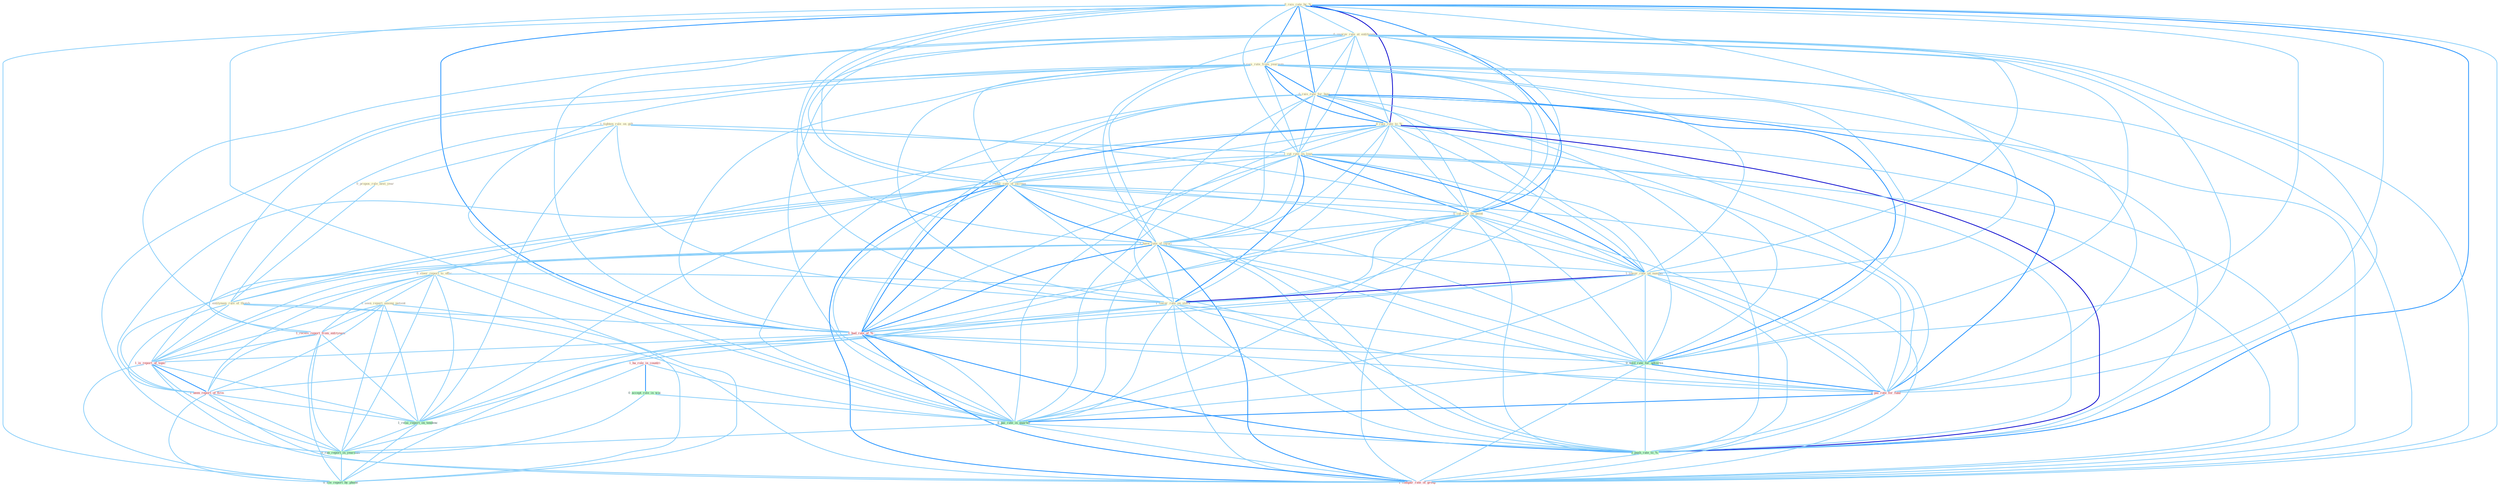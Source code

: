Graph G{ 
    node
    [shape=polygon,style=filled,width=.5,height=.06,color="#BDFCC9",fixedsize=true,fontsize=4,
    fontcolor="#2f4f4f"];
    {node
    [color="#ffffe0", fontcolor="#8b7d6b"] "0_rais_rate_by_% " "1_tighten_rule_on_gift " "0_improv_rate_at_entitynam " "0_rais_rate_from_yearnum " "0_rais_rate_for_busi " "0_rais_rate_to_% " "1_cut_rate_on_loan " "0_steer_report_to_offic " "1_reduc_rate_of_increas " "0_propos_rule_next_year " "0_cut_rate_by_point " "1_have_rate_of_injuri " "1_entitynam_rule_of_thumb " "1_lower_rate_on_number " "0_seen_report_among_patient " "1_lower_rate_on_stock "}
{node [color="#fff0f5", fontcolor="#b22222"] "1_had_rate_of_% " "1_ha_role_in_countri " "1_receiv_report_from_entitynam " "1_is_report_of_topic " "1_been_report_of_firm " "1_pai_rate_for_fund " "1_compar_rate_of_group "}
edge [color="#B0E2FF"];

	"0_rais_rate_by_% " -- "0_improv_rate_at_entitynam " [w="1", color="#87cefa" ];
	"0_rais_rate_by_% " -- "0_rais_rate_from_yearnum " [w="2", color="#1e90ff" , len=0.8];
	"0_rais_rate_by_% " -- "0_rais_rate_for_busi " [w="2", color="#1e90ff" , len=0.8];
	"0_rais_rate_by_% " -- "0_rais_rate_to_% " [w="3", color="#0000cd" , len=0.6];
	"0_rais_rate_by_% " -- "1_cut_rate_on_loan " [w="1", color="#87cefa" ];
	"0_rais_rate_by_% " -- "1_reduc_rate_of_increas " [w="1", color="#87cefa" ];
	"0_rais_rate_by_% " -- "0_cut_rate_by_point " [w="2", color="#1e90ff" , len=0.8];
	"0_rais_rate_by_% " -- "1_have_rate_of_injuri " [w="1", color="#87cefa" ];
	"0_rais_rate_by_% " -- "1_lower_rate_on_number " [w="1", color="#87cefa" ];
	"0_rais_rate_by_% " -- "1_lower_rate_on_stock " [w="1", color="#87cefa" ];
	"0_rais_rate_by_% " -- "1_had_rate_of_% " [w="2", color="#1e90ff" , len=0.8];
	"0_rais_rate_by_% " -- "0_hold_rate_for_advertis " [w="1", color="#87cefa" ];
	"0_rais_rate_by_% " -- "1_pai_rate_for_fund " [w="1", color="#87cefa" ];
	"0_rais_rate_by_% " -- "0_pai_rate_in_quarter " [w="1", color="#87cefa" ];
	"0_rais_rate_by_% " -- "0_push_rate_to_% " [w="2", color="#1e90ff" , len=0.8];
	"0_rais_rate_by_% " -- "0_file_report_by_phone " [w="1", color="#87cefa" ];
	"0_rais_rate_by_% " -- "1_compar_rate_of_group " [w="1", color="#87cefa" ];
	"1_tighten_rule_on_gift " -- "1_cut_rate_on_loan " [w="1", color="#87cefa" ];
	"1_tighten_rule_on_gift " -- "0_propos_rule_next_year " [w="1", color="#87cefa" ];
	"1_tighten_rule_on_gift " -- "1_entitynam_rule_of_thumb " [w="1", color="#87cefa" ];
	"1_tighten_rule_on_gift " -- "1_lower_rate_on_number " [w="1", color="#87cefa" ];
	"1_tighten_rule_on_gift " -- "1_lower_rate_on_stock " [w="1", color="#87cefa" ];
	"1_tighten_rule_on_gift " -- "1_relai_report_on_tendenc " [w="1", color="#87cefa" ];
	"0_improv_rate_at_entitynam " -- "0_rais_rate_from_yearnum " [w="1", color="#87cefa" ];
	"0_improv_rate_at_entitynam " -- "0_rais_rate_for_busi " [w="1", color="#87cefa" ];
	"0_improv_rate_at_entitynam " -- "0_rais_rate_to_% " [w="1", color="#87cefa" ];
	"0_improv_rate_at_entitynam " -- "1_cut_rate_on_loan " [w="1", color="#87cefa" ];
	"0_improv_rate_at_entitynam " -- "1_reduc_rate_of_increas " [w="1", color="#87cefa" ];
	"0_improv_rate_at_entitynam " -- "0_cut_rate_by_point " [w="1", color="#87cefa" ];
	"0_improv_rate_at_entitynam " -- "1_have_rate_of_injuri " [w="1", color="#87cefa" ];
	"0_improv_rate_at_entitynam " -- "1_lower_rate_on_number " [w="1", color="#87cefa" ];
	"0_improv_rate_at_entitynam " -- "1_lower_rate_on_stock " [w="1", color="#87cefa" ];
	"0_improv_rate_at_entitynam " -- "1_had_rate_of_% " [w="1", color="#87cefa" ];
	"0_improv_rate_at_entitynam " -- "1_receiv_report_from_entitynam " [w="1", color="#87cefa" ];
	"0_improv_rate_at_entitynam " -- "0_hold_rate_for_advertis " [w="1", color="#87cefa" ];
	"0_improv_rate_at_entitynam " -- "1_pai_rate_for_fund " [w="1", color="#87cefa" ];
	"0_improv_rate_at_entitynam " -- "0_pai_rate_in_quarter " [w="1", color="#87cefa" ];
	"0_improv_rate_at_entitynam " -- "0_push_rate_to_% " [w="1", color="#87cefa" ];
	"0_improv_rate_at_entitynam " -- "1_compar_rate_of_group " [w="1", color="#87cefa" ];
	"0_rais_rate_from_yearnum " -- "0_rais_rate_for_busi " [w="2", color="#1e90ff" , len=0.8];
	"0_rais_rate_from_yearnum " -- "0_rais_rate_to_% " [w="2", color="#1e90ff" , len=0.8];
	"0_rais_rate_from_yearnum " -- "1_cut_rate_on_loan " [w="1", color="#87cefa" ];
	"0_rais_rate_from_yearnum " -- "1_reduc_rate_of_increas " [w="1", color="#87cefa" ];
	"0_rais_rate_from_yearnum " -- "0_cut_rate_by_point " [w="1", color="#87cefa" ];
	"0_rais_rate_from_yearnum " -- "1_have_rate_of_injuri " [w="1", color="#87cefa" ];
	"0_rais_rate_from_yearnum " -- "1_lower_rate_on_number " [w="1", color="#87cefa" ];
	"0_rais_rate_from_yearnum " -- "1_lower_rate_on_stock " [w="1", color="#87cefa" ];
	"0_rais_rate_from_yearnum " -- "1_had_rate_of_% " [w="1", color="#87cefa" ];
	"0_rais_rate_from_yearnum " -- "1_receiv_report_from_entitynam " [w="1", color="#87cefa" ];
	"0_rais_rate_from_yearnum " -- "0_hold_rate_for_advertis " [w="1", color="#87cefa" ];
	"0_rais_rate_from_yearnum " -- "1_pai_rate_for_fund " [w="1", color="#87cefa" ];
	"0_rais_rate_from_yearnum " -- "0_pai_rate_in_quarter " [w="1", color="#87cefa" ];
	"0_rais_rate_from_yearnum " -- "0_ran_report_in_yearnum " [w="1", color="#87cefa" ];
	"0_rais_rate_from_yearnum " -- "0_push_rate_to_% " [w="1", color="#87cefa" ];
	"0_rais_rate_from_yearnum " -- "1_compar_rate_of_group " [w="1", color="#87cefa" ];
	"0_rais_rate_for_busi " -- "0_rais_rate_to_% " [w="2", color="#1e90ff" , len=0.8];
	"0_rais_rate_for_busi " -- "1_cut_rate_on_loan " [w="1", color="#87cefa" ];
	"0_rais_rate_for_busi " -- "1_reduc_rate_of_increas " [w="1", color="#87cefa" ];
	"0_rais_rate_for_busi " -- "0_cut_rate_by_point " [w="1", color="#87cefa" ];
	"0_rais_rate_for_busi " -- "1_have_rate_of_injuri " [w="1", color="#87cefa" ];
	"0_rais_rate_for_busi " -- "1_lower_rate_on_number " [w="1", color="#87cefa" ];
	"0_rais_rate_for_busi " -- "1_lower_rate_on_stock " [w="1", color="#87cefa" ];
	"0_rais_rate_for_busi " -- "1_had_rate_of_% " [w="1", color="#87cefa" ];
	"0_rais_rate_for_busi " -- "0_hold_rate_for_advertis " [w="2", color="#1e90ff" , len=0.8];
	"0_rais_rate_for_busi " -- "1_pai_rate_for_fund " [w="2", color="#1e90ff" , len=0.8];
	"0_rais_rate_for_busi " -- "0_pai_rate_in_quarter " [w="1", color="#87cefa" ];
	"0_rais_rate_for_busi " -- "0_push_rate_to_% " [w="1", color="#87cefa" ];
	"0_rais_rate_for_busi " -- "1_compar_rate_of_group " [w="1", color="#87cefa" ];
	"0_rais_rate_to_% " -- "1_cut_rate_on_loan " [w="1", color="#87cefa" ];
	"0_rais_rate_to_% " -- "0_steer_report_to_offic " [w="1", color="#87cefa" ];
	"0_rais_rate_to_% " -- "1_reduc_rate_of_increas " [w="1", color="#87cefa" ];
	"0_rais_rate_to_% " -- "0_cut_rate_by_point " [w="1", color="#87cefa" ];
	"0_rais_rate_to_% " -- "1_have_rate_of_injuri " [w="1", color="#87cefa" ];
	"0_rais_rate_to_% " -- "1_lower_rate_on_number " [w="1", color="#87cefa" ];
	"0_rais_rate_to_% " -- "1_lower_rate_on_stock " [w="1", color="#87cefa" ];
	"0_rais_rate_to_% " -- "1_had_rate_of_% " [w="2", color="#1e90ff" , len=0.8];
	"0_rais_rate_to_% " -- "0_hold_rate_for_advertis " [w="1", color="#87cefa" ];
	"0_rais_rate_to_% " -- "1_pai_rate_for_fund " [w="1", color="#87cefa" ];
	"0_rais_rate_to_% " -- "0_pai_rate_in_quarter " [w="1", color="#87cefa" ];
	"0_rais_rate_to_% " -- "0_push_rate_to_% " [w="3", color="#0000cd" , len=0.6];
	"0_rais_rate_to_% " -- "1_compar_rate_of_group " [w="1", color="#87cefa" ];
	"1_cut_rate_on_loan " -- "1_reduc_rate_of_increas " [w="1", color="#87cefa" ];
	"1_cut_rate_on_loan " -- "0_cut_rate_by_point " [w="2", color="#1e90ff" , len=0.8];
	"1_cut_rate_on_loan " -- "1_have_rate_of_injuri " [w="1", color="#87cefa" ];
	"1_cut_rate_on_loan " -- "1_lower_rate_on_number " [w="2", color="#1e90ff" , len=0.8];
	"1_cut_rate_on_loan " -- "1_lower_rate_on_stock " [w="2", color="#1e90ff" , len=0.8];
	"1_cut_rate_on_loan " -- "1_had_rate_of_% " [w="1", color="#87cefa" ];
	"1_cut_rate_on_loan " -- "0_hold_rate_for_advertis " [w="1", color="#87cefa" ];
	"1_cut_rate_on_loan " -- "1_pai_rate_for_fund " [w="1", color="#87cefa" ];
	"1_cut_rate_on_loan " -- "0_pai_rate_in_quarter " [w="1", color="#87cefa" ];
	"1_cut_rate_on_loan " -- "1_relai_report_on_tendenc " [w="1", color="#87cefa" ];
	"1_cut_rate_on_loan " -- "0_push_rate_to_% " [w="1", color="#87cefa" ];
	"1_cut_rate_on_loan " -- "1_compar_rate_of_group " [w="1", color="#87cefa" ];
	"0_steer_report_to_offic " -- "0_seen_report_among_patient " [w="1", color="#87cefa" ];
	"0_steer_report_to_offic " -- "1_receiv_report_from_entitynam " [w="1", color="#87cefa" ];
	"0_steer_report_to_offic " -- "1_is_report_of_topic " [w="1", color="#87cefa" ];
	"0_steer_report_to_offic " -- "1_been_report_of_firm " [w="1", color="#87cefa" ];
	"0_steer_report_to_offic " -- "1_relai_report_on_tendenc " [w="1", color="#87cefa" ];
	"0_steer_report_to_offic " -- "0_ran_report_in_yearnum " [w="1", color="#87cefa" ];
	"0_steer_report_to_offic " -- "0_push_rate_to_% " [w="1", color="#87cefa" ];
	"0_steer_report_to_offic " -- "0_file_report_by_phone " [w="1", color="#87cefa" ];
	"1_reduc_rate_of_increas " -- "0_cut_rate_by_point " [w="1", color="#87cefa" ];
	"1_reduc_rate_of_increas " -- "1_have_rate_of_injuri " [w="2", color="#1e90ff" , len=0.8];
	"1_reduc_rate_of_increas " -- "1_entitynam_rule_of_thumb " [w="1", color="#87cefa" ];
	"1_reduc_rate_of_increas " -- "1_lower_rate_on_number " [w="1", color="#87cefa" ];
	"1_reduc_rate_of_increas " -- "1_lower_rate_on_stock " [w="1", color="#87cefa" ];
	"1_reduc_rate_of_increas " -- "1_had_rate_of_% " [w="2", color="#1e90ff" , len=0.8];
	"1_reduc_rate_of_increas " -- "1_is_report_of_topic " [w="1", color="#87cefa" ];
	"1_reduc_rate_of_increas " -- "0_hold_rate_for_advertis " [w="1", color="#87cefa" ];
	"1_reduc_rate_of_increas " -- "1_been_report_of_firm " [w="1", color="#87cefa" ];
	"1_reduc_rate_of_increas " -- "1_pai_rate_for_fund " [w="1", color="#87cefa" ];
	"1_reduc_rate_of_increas " -- "0_pai_rate_in_quarter " [w="1", color="#87cefa" ];
	"1_reduc_rate_of_increas " -- "0_push_rate_to_% " [w="1", color="#87cefa" ];
	"1_reduc_rate_of_increas " -- "1_compar_rate_of_group " [w="2", color="#1e90ff" , len=0.8];
	"0_propos_rule_next_year " -- "1_entitynam_rule_of_thumb " [w="1", color="#87cefa" ];
	"0_cut_rate_by_point " -- "1_have_rate_of_injuri " [w="1", color="#87cefa" ];
	"0_cut_rate_by_point " -- "1_lower_rate_on_number " [w="1", color="#87cefa" ];
	"0_cut_rate_by_point " -- "1_lower_rate_on_stock " [w="1", color="#87cefa" ];
	"0_cut_rate_by_point " -- "1_had_rate_of_% " [w="1", color="#87cefa" ];
	"0_cut_rate_by_point " -- "0_hold_rate_for_advertis " [w="1", color="#87cefa" ];
	"0_cut_rate_by_point " -- "1_pai_rate_for_fund " [w="1", color="#87cefa" ];
	"0_cut_rate_by_point " -- "0_pai_rate_in_quarter " [w="1", color="#87cefa" ];
	"0_cut_rate_by_point " -- "0_push_rate_to_% " [w="1", color="#87cefa" ];
	"0_cut_rate_by_point " -- "0_file_report_by_phone " [w="1", color="#87cefa" ];
	"0_cut_rate_by_point " -- "1_compar_rate_of_group " [w="1", color="#87cefa" ];
	"1_have_rate_of_injuri " -- "1_entitynam_rule_of_thumb " [w="1", color="#87cefa" ];
	"1_have_rate_of_injuri " -- "1_lower_rate_on_number " [w="1", color="#87cefa" ];
	"1_have_rate_of_injuri " -- "1_lower_rate_on_stock " [w="1", color="#87cefa" ];
	"1_have_rate_of_injuri " -- "1_had_rate_of_% " [w="2", color="#1e90ff" , len=0.8];
	"1_have_rate_of_injuri " -- "1_is_report_of_topic " [w="1", color="#87cefa" ];
	"1_have_rate_of_injuri " -- "0_hold_rate_for_advertis " [w="1", color="#87cefa" ];
	"1_have_rate_of_injuri " -- "1_been_report_of_firm " [w="1", color="#87cefa" ];
	"1_have_rate_of_injuri " -- "1_pai_rate_for_fund " [w="1", color="#87cefa" ];
	"1_have_rate_of_injuri " -- "0_pai_rate_in_quarter " [w="1", color="#87cefa" ];
	"1_have_rate_of_injuri " -- "0_push_rate_to_% " [w="1", color="#87cefa" ];
	"1_have_rate_of_injuri " -- "1_compar_rate_of_group " [w="2", color="#1e90ff" , len=0.8];
	"1_entitynam_rule_of_thumb " -- "1_had_rate_of_% " [w="1", color="#87cefa" ];
	"1_entitynam_rule_of_thumb " -- "1_is_report_of_topic " [w="1", color="#87cefa" ];
	"1_entitynam_rule_of_thumb " -- "1_been_report_of_firm " [w="1", color="#87cefa" ];
	"1_entitynam_rule_of_thumb " -- "1_compar_rate_of_group " [w="1", color="#87cefa" ];
	"1_lower_rate_on_number " -- "1_lower_rate_on_stock " [w="3", color="#0000cd" , len=0.6];
	"1_lower_rate_on_number " -- "1_had_rate_of_% " [w="1", color="#87cefa" ];
	"1_lower_rate_on_number " -- "0_hold_rate_for_advertis " [w="1", color="#87cefa" ];
	"1_lower_rate_on_number " -- "1_pai_rate_for_fund " [w="1", color="#87cefa" ];
	"1_lower_rate_on_number " -- "0_pai_rate_in_quarter " [w="1", color="#87cefa" ];
	"1_lower_rate_on_number " -- "1_relai_report_on_tendenc " [w="1", color="#87cefa" ];
	"1_lower_rate_on_number " -- "0_push_rate_to_% " [w="1", color="#87cefa" ];
	"1_lower_rate_on_number " -- "1_compar_rate_of_group " [w="1", color="#87cefa" ];
	"0_seen_report_among_patient " -- "1_receiv_report_from_entitynam " [w="1", color="#87cefa" ];
	"0_seen_report_among_patient " -- "1_is_report_of_topic " [w="1", color="#87cefa" ];
	"0_seen_report_among_patient " -- "1_been_report_of_firm " [w="1", color="#87cefa" ];
	"0_seen_report_among_patient " -- "1_relai_report_on_tendenc " [w="1", color="#87cefa" ];
	"0_seen_report_among_patient " -- "0_ran_report_in_yearnum " [w="1", color="#87cefa" ];
	"0_seen_report_among_patient " -- "0_file_report_by_phone " [w="1", color="#87cefa" ];
	"1_lower_rate_on_stock " -- "1_had_rate_of_% " [w="1", color="#87cefa" ];
	"1_lower_rate_on_stock " -- "0_hold_rate_for_advertis " [w="1", color="#87cefa" ];
	"1_lower_rate_on_stock " -- "1_pai_rate_for_fund " [w="1", color="#87cefa" ];
	"1_lower_rate_on_stock " -- "0_pai_rate_in_quarter " [w="1", color="#87cefa" ];
	"1_lower_rate_on_stock " -- "1_relai_report_on_tendenc " [w="1", color="#87cefa" ];
	"1_lower_rate_on_stock " -- "0_push_rate_to_% " [w="1", color="#87cefa" ];
	"1_lower_rate_on_stock " -- "1_compar_rate_of_group " [w="1", color="#87cefa" ];
	"1_had_rate_of_% " -- "1_is_report_of_topic " [w="1", color="#87cefa" ];
	"1_had_rate_of_% " -- "0_hold_rate_for_advertis " [w="1", color="#87cefa" ];
	"1_had_rate_of_% " -- "1_been_report_of_firm " [w="1", color="#87cefa" ];
	"1_had_rate_of_% " -- "1_pai_rate_for_fund " [w="1", color="#87cefa" ];
	"1_had_rate_of_% " -- "0_pai_rate_in_quarter " [w="1", color="#87cefa" ];
	"1_had_rate_of_% " -- "0_push_rate_to_% " [w="2", color="#1e90ff" , len=0.8];
	"1_had_rate_of_% " -- "1_compar_rate_of_group " [w="2", color="#1e90ff" , len=0.8];
	"1_ha_role_in_countri " -- "0_accept_role_in_wai " [w="2", color="#1e90ff" , len=0.8];
	"1_ha_role_in_countri " -- "0_pai_rate_in_quarter " [w="1", color="#87cefa" ];
	"1_ha_role_in_countri " -- "0_ran_report_in_yearnum " [w="1", color="#87cefa" ];
	"1_receiv_report_from_entitynam " -- "1_is_report_of_topic " [w="1", color="#87cefa" ];
	"1_receiv_report_from_entitynam " -- "1_been_report_of_firm " [w="1", color="#87cefa" ];
	"1_receiv_report_from_entitynam " -- "1_relai_report_on_tendenc " [w="1", color="#87cefa" ];
	"1_receiv_report_from_entitynam " -- "0_ran_report_in_yearnum " [w="1", color="#87cefa" ];
	"1_receiv_report_from_entitynam " -- "0_file_report_by_phone " [w="1", color="#87cefa" ];
	"1_is_report_of_topic " -- "1_been_report_of_firm " [w="2", color="#1e90ff" , len=0.8];
	"1_is_report_of_topic " -- "1_relai_report_on_tendenc " [w="1", color="#87cefa" ];
	"1_is_report_of_topic " -- "0_ran_report_in_yearnum " [w="1", color="#87cefa" ];
	"1_is_report_of_topic " -- "0_file_report_by_phone " [w="1", color="#87cefa" ];
	"1_is_report_of_topic " -- "1_compar_rate_of_group " [w="1", color="#87cefa" ];
	"0_hold_rate_for_advertis " -- "1_pai_rate_for_fund " [w="2", color="#1e90ff" , len=0.8];
	"0_hold_rate_for_advertis " -- "0_pai_rate_in_quarter " [w="1", color="#87cefa" ];
	"0_hold_rate_for_advertis " -- "0_push_rate_to_% " [w="1", color="#87cefa" ];
	"0_hold_rate_for_advertis " -- "1_compar_rate_of_group " [w="1", color="#87cefa" ];
	"0_accept_role_in_wai " -- "0_pai_rate_in_quarter " [w="1", color="#87cefa" ];
	"0_accept_role_in_wai " -- "0_ran_report_in_yearnum " [w="1", color="#87cefa" ];
	"1_been_report_of_firm " -- "1_relai_report_on_tendenc " [w="1", color="#87cefa" ];
	"1_been_report_of_firm " -- "0_ran_report_in_yearnum " [w="1", color="#87cefa" ];
	"1_been_report_of_firm " -- "0_file_report_by_phone " [w="1", color="#87cefa" ];
	"1_been_report_of_firm " -- "1_compar_rate_of_group " [w="1", color="#87cefa" ];
	"1_pai_rate_for_fund " -- "0_pai_rate_in_quarter " [w="2", color="#1e90ff" , len=0.8];
	"1_pai_rate_for_fund " -- "0_push_rate_to_% " [w="1", color="#87cefa" ];
	"1_pai_rate_for_fund " -- "1_compar_rate_of_group " [w="1", color="#87cefa" ];
	"0_pai_rate_in_quarter " -- "0_ran_report_in_yearnum " [w="1", color="#87cefa" ];
	"0_pai_rate_in_quarter " -- "0_push_rate_to_% " [w="1", color="#87cefa" ];
	"0_pai_rate_in_quarter " -- "1_compar_rate_of_group " [w="1", color="#87cefa" ];
	"1_relai_report_on_tendenc " -- "0_ran_report_in_yearnum " [w="1", color="#87cefa" ];
	"1_relai_report_on_tendenc " -- "0_file_report_by_phone " [w="1", color="#87cefa" ];
	"0_ran_report_in_yearnum " -- "0_file_report_by_phone " [w="1", color="#87cefa" ];
	"0_push_rate_to_% " -- "1_compar_rate_of_group " [w="1", color="#87cefa" ];
}